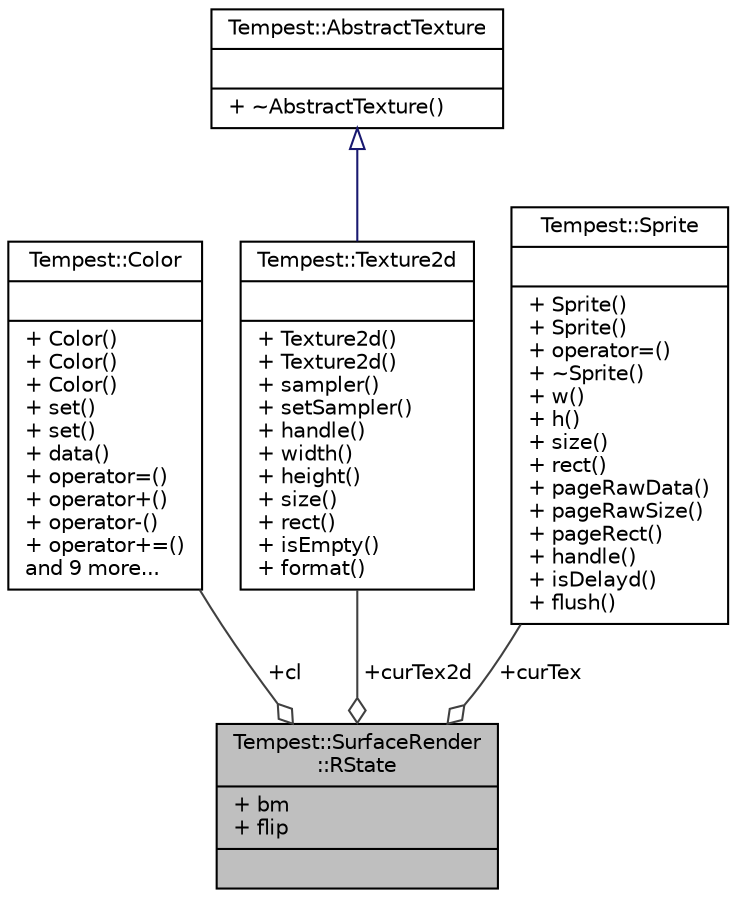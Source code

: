 digraph "Tempest::SurfaceRender::RState"
{
  edge [fontname="Helvetica",fontsize="10",labelfontname="Helvetica",labelfontsize="10"];
  node [fontname="Helvetica",fontsize="10",shape=record];
  Node1 [label="{Tempest::SurfaceRender\l::RState\n|+ bm\l+ flip\l|}",height=0.2,width=0.4,color="black", fillcolor="grey75", style="filled", fontcolor="black"];
  Node2 -> Node1 [color="grey25",fontsize="10",style="solid",label=" +cl" ,arrowhead="odiamond",fontname="Helvetica"];
  Node2 [label="{Tempest::Color\n||+ Color()\l+ Color()\l+ Color()\l+ set()\l+ set()\l+ data()\l+ operator=()\l+ operator+()\l+ operator-()\l+ operator+=()\land 9 more...\l}",height=0.2,width=0.4,color="black", fillcolor="white", style="filled",URL="$class_tempest_1_1_color.html",tooltip="Цвет, rgba, [0..1], одинарная точность. "];
  Node3 -> Node1 [color="grey25",fontsize="10",style="solid",label=" +curTex2d" ,arrowhead="odiamond",fontname="Helvetica"];
  Node3 [label="{Tempest::Texture2d\n||+ Texture2d()\l+ Texture2d()\l+ sampler()\l+ setSampler()\l+ handle()\l+ width()\l+ height()\l+ size()\l+ rect()\l+ isEmpty()\l+ format()\l}",height=0.2,width=0.4,color="black", fillcolor="white", style="filled",URL="$class_tempest_1_1_texture2d.html",tooltip="simple 2d texture class "];
  Node4 -> Node3 [dir="back",color="midnightblue",fontsize="10",style="solid",arrowtail="onormal",fontname="Helvetica"];
  Node4 [label="{Tempest::AbstractTexture\n||+ ~AbstractTexture()\l}",height=0.2,width=0.4,color="black", fillcolor="white", style="filled",URL="$class_tempest_1_1_abstract_texture.html",tooltip="Интерфейс класса текстуры. "];
  Node5 -> Node1 [color="grey25",fontsize="10",style="solid",label=" +curTex" ,arrowhead="odiamond",fontname="Helvetica"];
  Node5 [label="{Tempest::Sprite\n||+ Sprite()\l+ Sprite()\l+ operator=()\l+ ~Sprite()\l+ w()\l+ h()\l+ size()\l+ rect()\l+ pageRawData()\l+ pageRawSize()\l+ pageRect()\l+ handle()\l+ isDelayd()\l+ flush()\l}",height=0.2,width=0.4,color="black", fillcolor="white", style="filled",URL="$class_tempest_1_1_sprite.html"];
}
